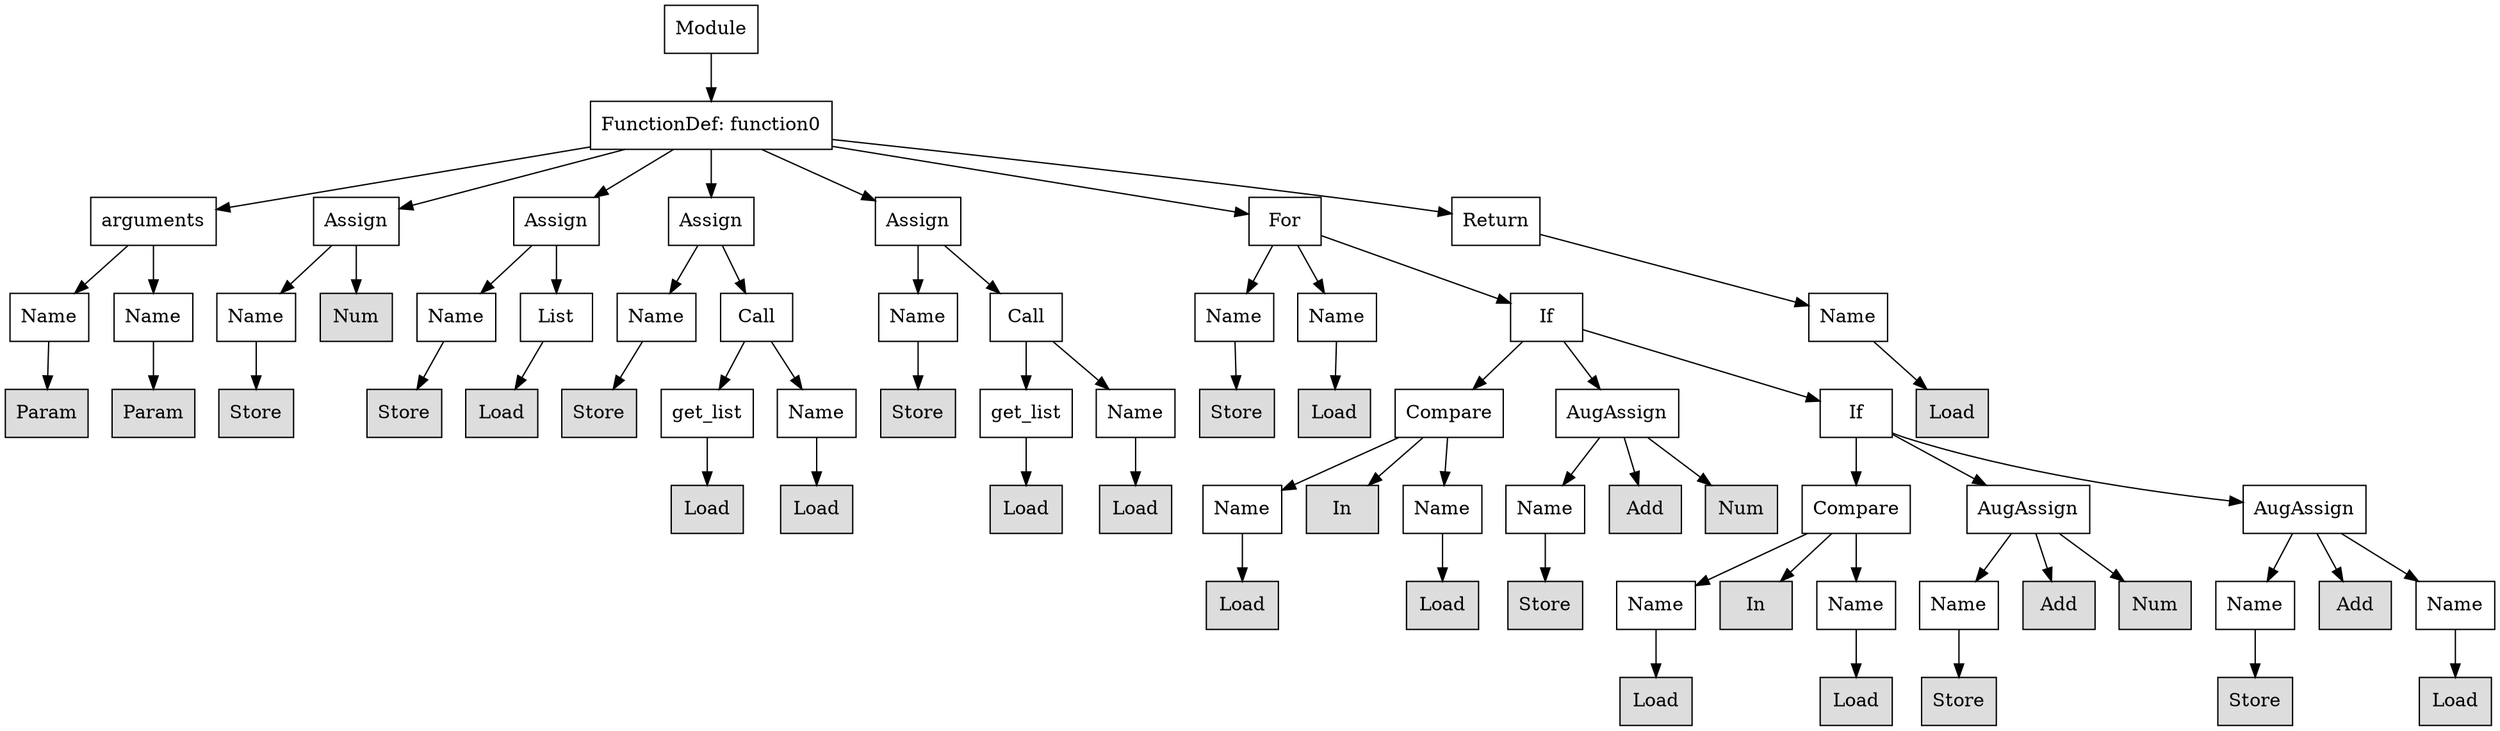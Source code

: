 digraph G {
n0 [shape=rect, label="Module"];
n1 [shape=rect, label="FunctionDef: function0"];
n2 [shape=rect, label="arguments"];
n3 [shape=rect, label="Assign"];
n4 [shape=rect, label="Assign"];
n5 [shape=rect, label="Assign"];
n6 [shape=rect, label="Assign"];
n7 [shape=rect, label="For"];
n8 [shape=rect, label="Return"];
n9 [shape=rect, label="Name"];
n10 [shape=rect, label="Name"];
n11 [shape=rect, label="Name"];
n12 [shape=rect, label="Num" style="filled" fillcolor="#dddddd"];
n13 [shape=rect, label="Name"];
n14 [shape=rect, label="List"];
n15 [shape=rect, label="Name"];
n16 [shape=rect, label="Call"];
n17 [shape=rect, label="Name"];
n18 [shape=rect, label="Call"];
n19 [shape=rect, label="Name"];
n20 [shape=rect, label="Name"];
n21 [shape=rect, label="If"];
n22 [shape=rect, label="Name"];
n23 [shape=rect, label="Param" style="filled" fillcolor="#dddddd"];
n24 [shape=rect, label="Param" style="filled" fillcolor="#dddddd"];
n25 [shape=rect, label="Store" style="filled" fillcolor="#dddddd"];
n26 [shape=rect, label="Store" style="filled" fillcolor="#dddddd"];
n27 [shape=rect, label="Load" style="filled" fillcolor="#dddddd"];
n28 [shape=rect, label="Store" style="filled" fillcolor="#dddddd"];
n29 [shape=rect, label="get_list"];
n30 [shape=rect, label="Name"];
n31 [shape=rect, label="Store" style="filled" fillcolor="#dddddd"];
n32 [shape=rect, label="get_list"];
n33 [shape=rect, label="Name"];
n34 [shape=rect, label="Store" style="filled" fillcolor="#dddddd"];
n35 [shape=rect, label="Load" style="filled" fillcolor="#dddddd"];
n36 [shape=rect, label="Compare"];
n37 [shape=rect, label="AugAssign"];
n38 [shape=rect, label="If"];
n39 [shape=rect, label="Load" style="filled" fillcolor="#dddddd"];
n40 [shape=rect, label="Load" style="filled" fillcolor="#dddddd"];
n41 [shape=rect, label="Load" style="filled" fillcolor="#dddddd"];
n42 [shape=rect, label="Load" style="filled" fillcolor="#dddddd"];
n43 [shape=rect, label="Load" style="filled" fillcolor="#dddddd"];
n44 [shape=rect, label="Name"];
n45 [shape=rect, label="In" style="filled" fillcolor="#dddddd"];
n46 [shape=rect, label="Name"];
n47 [shape=rect, label="Name"];
n48 [shape=rect, label="Add" style="filled" fillcolor="#dddddd"];
n49 [shape=rect, label="Num" style="filled" fillcolor="#dddddd"];
n50 [shape=rect, label="Compare"];
n51 [shape=rect, label="AugAssign"];
n52 [shape=rect, label="AugAssign"];
n53 [shape=rect, label="Load" style="filled" fillcolor="#dddddd"];
n54 [shape=rect, label="Load" style="filled" fillcolor="#dddddd"];
n55 [shape=rect, label="Store" style="filled" fillcolor="#dddddd"];
n56 [shape=rect, label="Name"];
n57 [shape=rect, label="In" style="filled" fillcolor="#dddddd"];
n58 [shape=rect, label="Name"];
n59 [shape=rect, label="Name"];
n60 [shape=rect, label="Add" style="filled" fillcolor="#dddddd"];
n61 [shape=rect, label="Num" style="filled" fillcolor="#dddddd"];
n62 [shape=rect, label="Name"];
n63 [shape=rect, label="Add" style="filled" fillcolor="#dddddd"];
n64 [shape=rect, label="Name"];
n65 [shape=rect, label="Load" style="filled" fillcolor="#dddddd"];
n66 [shape=rect, label="Load" style="filled" fillcolor="#dddddd"];
n67 [shape=rect, label="Store" style="filled" fillcolor="#dddddd"];
n68 [shape=rect, label="Store" style="filled" fillcolor="#dddddd"];
n69 [shape=rect, label="Load" style="filled" fillcolor="#dddddd"];
n0 -> n1;
n1 -> n2;
n1 -> n3;
n1 -> n4;
n1 -> n5;
n1 -> n6;
n1 -> n7;
n1 -> n8;
n2 -> n9;
n2 -> n10;
n3 -> n11;
n3 -> n12;
n4 -> n13;
n4 -> n14;
n5 -> n15;
n5 -> n16;
n6 -> n17;
n6 -> n18;
n7 -> n19;
n7 -> n20;
n7 -> n21;
n8 -> n22;
n9 -> n23;
n10 -> n24;
n11 -> n25;
n13 -> n26;
n14 -> n27;
n15 -> n28;
n16 -> n29;
n16 -> n30;
n17 -> n31;
n18 -> n32;
n18 -> n33;
n19 -> n34;
n20 -> n35;
n21 -> n36;
n21 -> n37;
n21 -> n38;
n22 -> n39;
n29 -> n40;
n30 -> n41;
n32 -> n42;
n33 -> n43;
n36 -> n44;
n36 -> n45;
n36 -> n46;
n37 -> n47;
n37 -> n48;
n37 -> n49;
n38 -> n50;
n38 -> n51;
n38 -> n52;
n44 -> n53;
n46 -> n54;
n47 -> n55;
n50 -> n56;
n50 -> n57;
n50 -> n58;
n51 -> n59;
n51 -> n60;
n51 -> n61;
n52 -> n62;
n52 -> n63;
n52 -> n64;
n56 -> n65;
n58 -> n66;
n59 -> n67;
n62 -> n68;
n64 -> n69;
}
